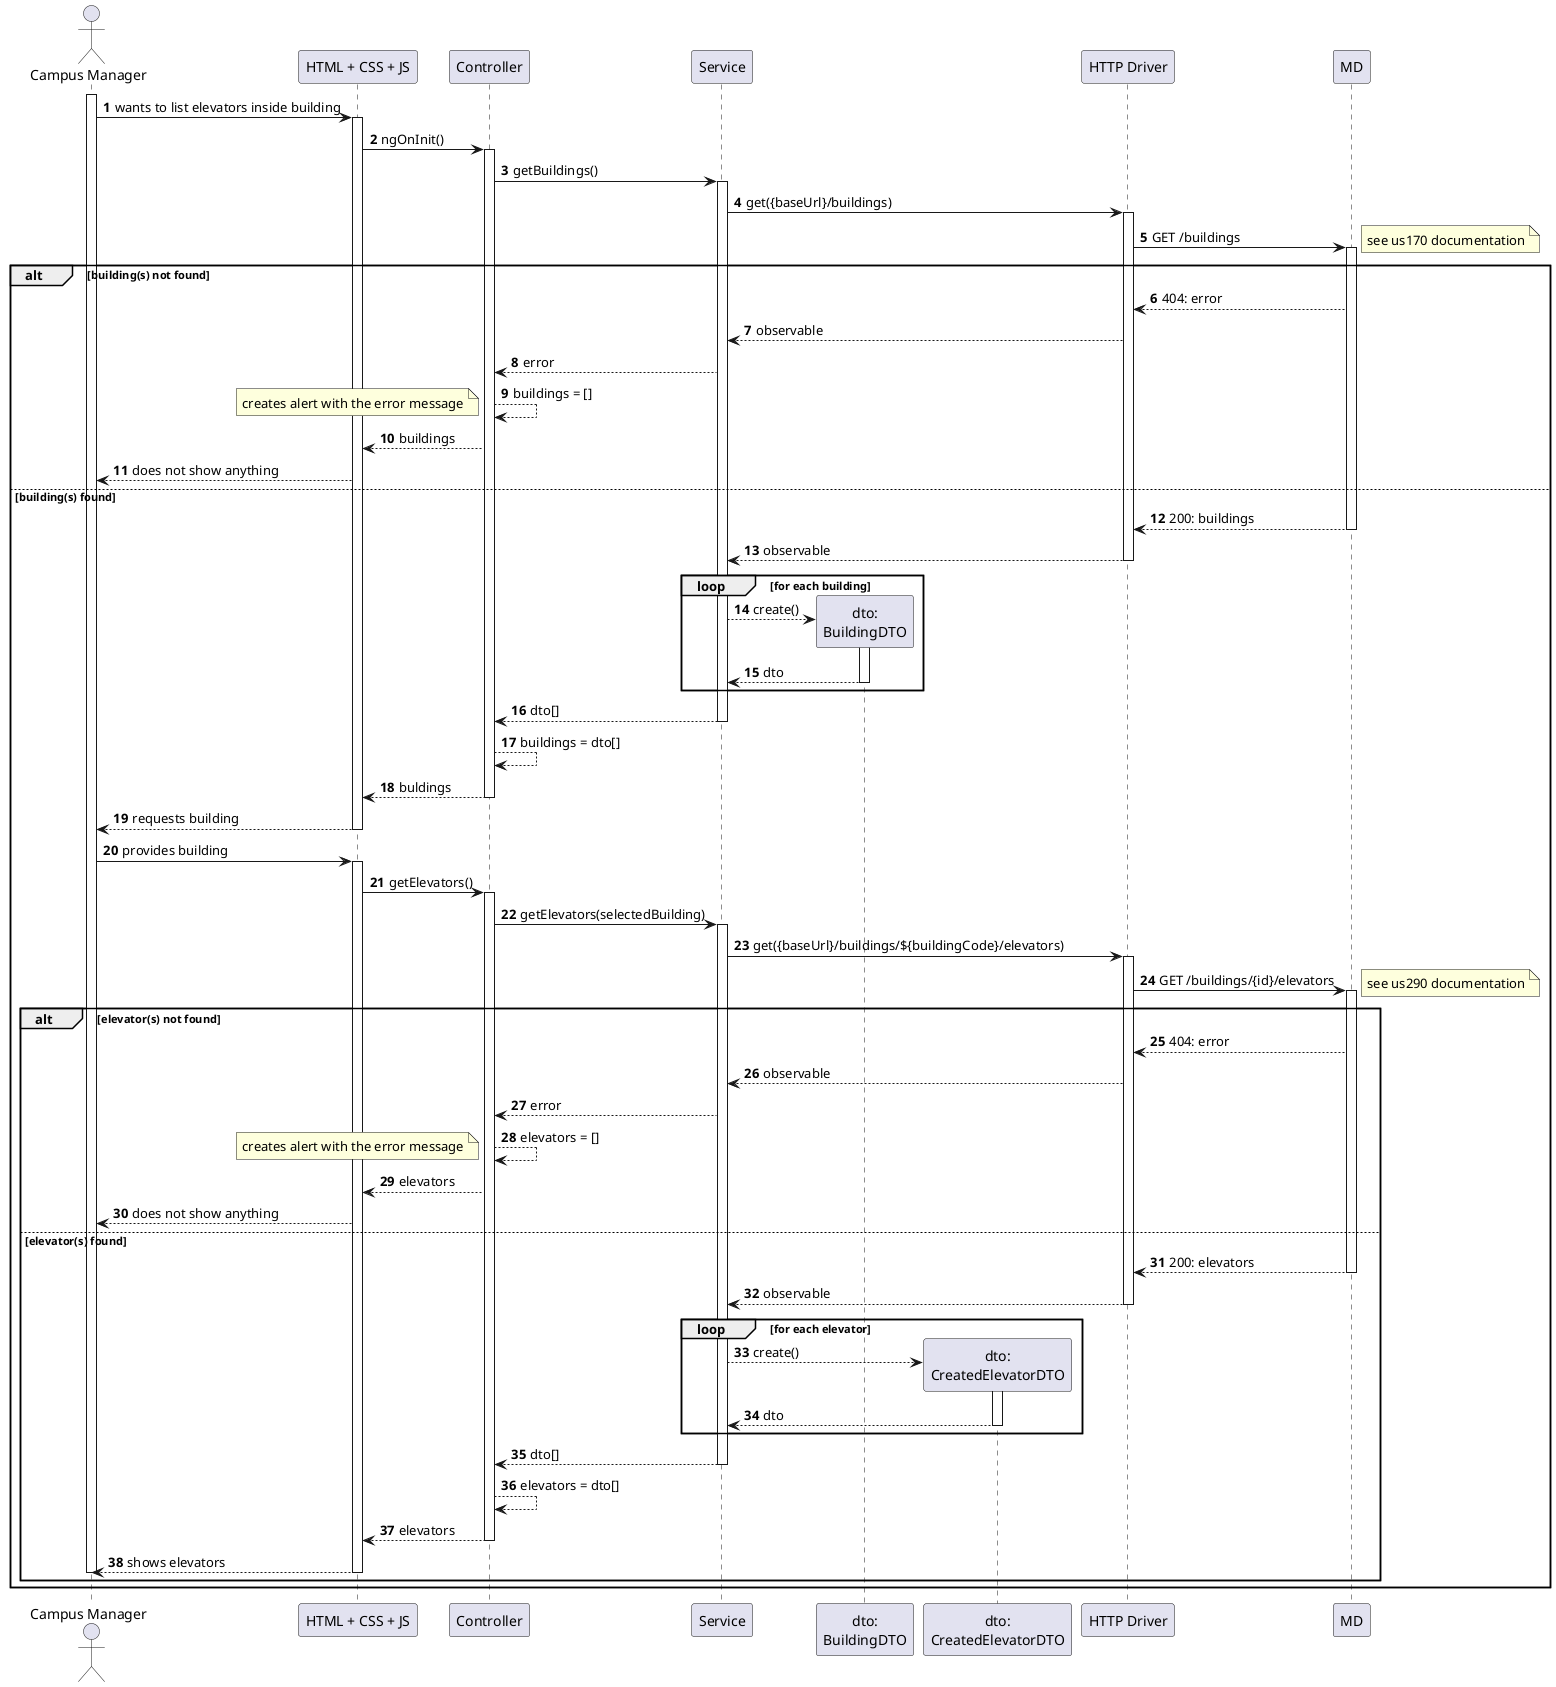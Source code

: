 @startuml
autonumber

actor "Campus Manager" as usr

participant "HTML + CSS + JS" as view
participant "Controller" as ctrl
participant "Service" as svc
participant "dto:\nBuildingDTO" as dto
participant "dto:\nCreatedElevatorDTO" as dtoce

participant "HTTP Driver" as http

participant "MD" as md

activate usr
    usr -> view : wants to list elevators inside building
    activate view
        view -> ctrl : ngOnInit()
        activate ctrl
            ctrl -> svc : getBuildings()
            activate svc
                svc -> http : get({baseUrl}/buildings)
                activate http
                    http -> md : GET /buildings
                    activate md
                    note right : see us170 documentation
    alt building(s) not found
                        md --> http : 404: error
                        http --> svc : observable
                        svc --> ctrl : error
                        ctrl --> ctrl : buildings = []
                        note bottom : creates alert with the error message
                        ctrl --> view : buildings
                        view --> usr : does not show anything

    else building(s) found
                        md --> http : 200: buildings
                    deactivate md

                    http --> svc : observable
                deactivate http

                loop for each building
                    svc --> dto** : create()
                    activate dto
                        dto --> svc : dto
                    deactivate dto
                end

                svc --> ctrl : dto[]
            deactivate svc
            ctrl --> ctrl : buildings = dto[]
            ctrl --> view : buldings
        deactivate ctrl





        view --> usr : requests building
    deactivate view

    usr -> view : provides building
    activate view
        view -> ctrl : getElevators()
        activate ctrl
            ctrl -> svc : getElevators(selectedBuilding)
            activate svc
                svc -> http : get({baseUrl}/buildings/${buildingCode}/elevators)
                activate http
                    http -> md : GET /buildings/{id}/elevators
                    activate md
                    note right : see us290 documentation
    alt elevator(s) not found
                        md --> http : 404: error
                        http --> svc : observable
                        svc --> ctrl : error
                        ctrl --> ctrl : elevators = []
                        note bottom : creates alert with the error message
                        ctrl --> view : elevators
                        view --> usr : does not show anything

    else elevator(s) found
                        md --> http : 200: elevators
                    deactivate md

                    http --> svc : observable
                deactivate http

                loop for each elevator
                    svc --> dtoce** : create()
                    activate dtoce
                        dtoce --> svc : dto
                    deactivate dtoce
                end

                svc --> ctrl : dto[]
            deactivate svc
            ctrl --> ctrl : elevators = dto[]
            ctrl --> view : elevators
        deactivate ctrl
        view --> usr : shows elevators
    deactivate view
deactivate usr

end
end

@enduml
